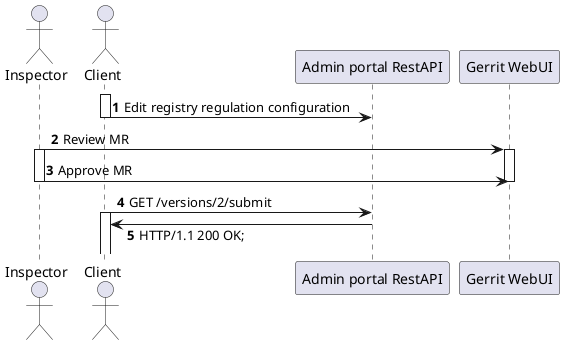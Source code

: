 @startuml

autonumber
skinparam responseMessageBelowArrow true

actor "Inspector" as Inspector

actor "Client" as Client

participant "Admin portal RestAPI" as Service

participant "Gerrit WebUI" as Gerrit

activate Client
Client -> Service: Edit registry regulation configuration
deactivate Client

Inspector -> Gerrit: Review MR
activate Inspector
activate Gerrit
Inspector -> Gerrit: Approve MR
deactivate Gerrit
deactivate Inspector

Client -> Service: GET /versions/2/submit
activate Client
Client <- Service: HTTP/1.1 200 OK;

@enduml